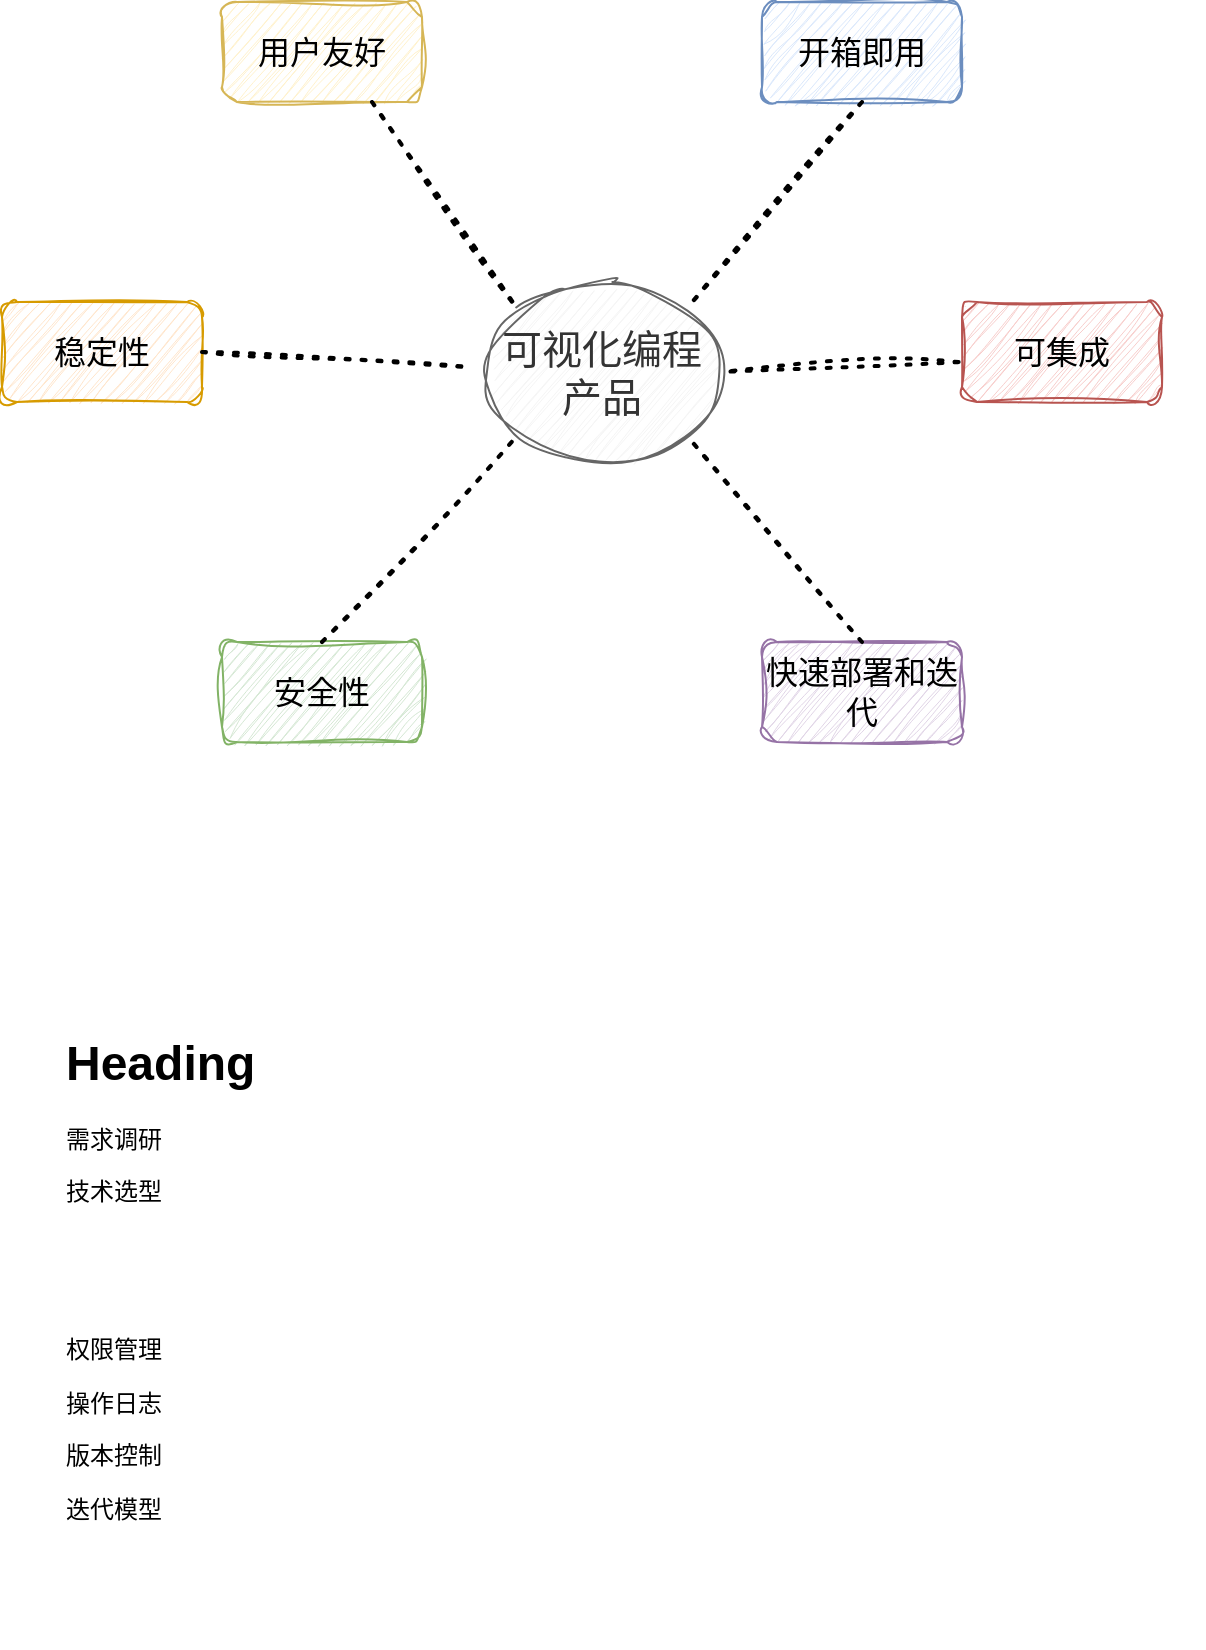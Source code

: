 <mxfile version="24.0.6" type="github">
  <diagram name="第 1 页" id="LhYoBNnIXYvUIdakrXG9">
    <mxGraphModel dx="911" dy="610" grid="1" gridSize="10" guides="1" tooltips="1" connect="1" arrows="1" fold="1" page="1" pageScale="1" pageWidth="827" pageHeight="1169" math="0" shadow="0">
      <root>
        <mxCell id="0" />
        <mxCell id="1" parent="0" />
        <mxCell id="B5gOMp8xm6Joewe3P2-x-8" value="&lt;font style=&quot;font-size: 16px;&quot;&gt;开箱即用&lt;/font&gt;" style="rounded=1;whiteSpace=wrap;html=1;fontSize=16;fillColor=#dae8fc;strokeColor=#6c8ebf;sketch=1;curveFitting=1;jiggle=2;" vertex="1" parent="1">
          <mxGeometry x="470" y="270" width="100" height="50" as="geometry" />
        </mxCell>
        <mxCell id="B5gOMp8xm6Joewe3P2-x-9" value="&lt;font style=&quot;font-size: 16px;&quot;&gt;用户友好&lt;/font&gt;" style="rounded=1;whiteSpace=wrap;html=1;fontSize=16;fillColor=#fff2cc;strokeColor=#d6b656;sketch=1;curveFitting=1;jiggle=2;" vertex="1" parent="1">
          <mxGeometry x="200" y="270" width="100" height="50" as="geometry" />
        </mxCell>
        <mxCell id="B5gOMp8xm6Joewe3P2-x-13" value="&lt;span style=&quot;font-size: 16px;&quot;&gt;快速部署和迭代&lt;/span&gt;" style="rounded=1;whiteSpace=wrap;html=1;fontSize=16;fillColor=#e1d5e7;strokeColor=#9673a6;sketch=1;curveFitting=1;jiggle=2;" vertex="1" parent="1">
          <mxGeometry x="470" y="590" width="100" height="50" as="geometry" />
        </mxCell>
        <mxCell id="B5gOMp8xm6Joewe3P2-x-18" value="安全性" style="rounded=1;whiteSpace=wrap;html=1;fontSize=16;fillColor=#d5e8d4;strokeColor=#82b366;sketch=1;curveFitting=1;jiggle=2;" vertex="1" parent="1">
          <mxGeometry x="200" y="590" width="100" height="50" as="geometry" />
        </mxCell>
        <mxCell id="B5gOMp8xm6Joewe3P2-x-19" value="稳定性" style="rounded=1;whiteSpace=wrap;html=1;fontSize=16;fillColor=#ffe6cc;strokeColor=#d79b00;sketch=1;curveFitting=1;jiggle=2;" vertex="1" parent="1">
          <mxGeometry x="90" y="420" width="100" height="50" as="geometry" />
        </mxCell>
        <mxCell id="B5gOMp8xm6Joewe3P2-x-20" value="可集成" style="rounded=1;whiteSpace=wrap;html=1;fontSize=16;fillColor=#f8cecc;strokeColor=#b85450;sketch=1;curveFitting=1;jiggle=2;" vertex="1" parent="1">
          <mxGeometry x="570" y="420" width="100" height="50" as="geometry" />
        </mxCell>
        <mxCell id="B5gOMp8xm6Joewe3P2-x-23" value="&lt;span style=&quot;color: rgb(51, 51, 51);&quot;&gt;&lt;font style=&quot;font-size: 20px;&quot;&gt;可视化编程产品&lt;/font&gt;&lt;/span&gt;" style="ellipse;whiteSpace=wrap;html=1;fillColor=#f5f5f5;fontColor=#333333;strokeColor=#666666;sketch=1;curveFitting=1;jiggle=2;" vertex="1" parent="1">
          <mxGeometry x="330" y="410" width="120" height="90" as="geometry" />
        </mxCell>
        <mxCell id="B5gOMp8xm6Joewe3P2-x-25" value="" style="endArrow=none;dashed=1;html=1;dashPattern=1 3;strokeWidth=2;rounded=0;exitX=0.75;exitY=1;exitDx=0;exitDy=0;entryX=0;entryY=0;entryDx=0;entryDy=0;sketch=1;curveFitting=1;jiggle=2;" edge="1" parent="1" source="B5gOMp8xm6Joewe3P2-x-9" target="B5gOMp8xm6Joewe3P2-x-23">
          <mxGeometry width="50" height="50" relative="1" as="geometry">
            <mxPoint x="330" y="490" as="sourcePoint" />
            <mxPoint x="380" y="440" as="targetPoint" />
          </mxGeometry>
        </mxCell>
        <mxCell id="B5gOMp8xm6Joewe3P2-x-26" value="" style="endArrow=none;dashed=1;html=1;dashPattern=1 3;strokeWidth=2;rounded=0;exitX=0.5;exitY=1;exitDx=0;exitDy=0;entryX=1;entryY=0;entryDx=0;entryDy=0;sketch=1;curveFitting=1;jiggle=2;" edge="1" parent="1" source="B5gOMp8xm6Joewe3P2-x-8" target="B5gOMp8xm6Joewe3P2-x-23">
          <mxGeometry width="50" height="50" relative="1" as="geometry">
            <mxPoint x="285" y="330" as="sourcePoint" />
            <mxPoint x="357" y="433" as="targetPoint" />
          </mxGeometry>
        </mxCell>
        <mxCell id="B5gOMp8xm6Joewe3P2-x-27" value="" style="endArrow=none;dashed=1;html=1;dashPattern=1 3;strokeWidth=2;rounded=0;exitX=-0.017;exitY=0.601;exitDx=0;exitDy=0;entryX=1;entryY=0.5;entryDx=0;entryDy=0;exitPerimeter=0;sketch=1;curveFitting=1;jiggle=2;" edge="1" parent="1" source="B5gOMp8xm6Joewe3P2-x-20" target="B5gOMp8xm6Joewe3P2-x-23">
          <mxGeometry width="50" height="50" relative="1" as="geometry">
            <mxPoint x="530" y="330" as="sourcePoint" />
            <mxPoint x="443" y="433" as="targetPoint" />
          </mxGeometry>
        </mxCell>
        <mxCell id="B5gOMp8xm6Joewe3P2-x-28" value="" style="endArrow=none;dashed=1;html=1;dashPattern=1 3;strokeWidth=2;rounded=0;exitX=0.5;exitY=0;exitDx=0;exitDy=0;entryX=1;entryY=1;entryDx=0;entryDy=0;sketch=1;curveFitting=1;jiggle=2;" edge="1" parent="1" source="B5gOMp8xm6Joewe3P2-x-13" target="B5gOMp8xm6Joewe3P2-x-23">
          <mxGeometry width="50" height="50" relative="1" as="geometry">
            <mxPoint x="578" y="460" as="sourcePoint" />
            <mxPoint x="460" y="465" as="targetPoint" />
          </mxGeometry>
        </mxCell>
        <mxCell id="B5gOMp8xm6Joewe3P2-x-29" value="" style="endArrow=none;dashed=1;html=1;dashPattern=1 3;strokeWidth=2;rounded=0;exitX=0.5;exitY=0;exitDx=0;exitDy=0;entryX=0;entryY=1;entryDx=0;entryDy=0;sketch=1;curveFitting=1;jiggle=2;" edge="1" parent="1" source="B5gOMp8xm6Joewe3P2-x-18" target="B5gOMp8xm6Joewe3P2-x-23">
          <mxGeometry width="50" height="50" relative="1" as="geometry">
            <mxPoint x="530" y="600" as="sourcePoint" />
            <mxPoint x="443" y="497" as="targetPoint" />
          </mxGeometry>
        </mxCell>
        <mxCell id="B5gOMp8xm6Joewe3P2-x-30" value="" style="endArrow=none;dashed=1;html=1;dashPattern=1 3;strokeWidth=2;rounded=0;exitX=1;exitY=0.5;exitDx=0;exitDy=0;entryX=-0.037;entryY=0.475;entryDx=0;entryDy=0;entryPerimeter=0;sketch=1;curveFitting=1;jiggle=2;" edge="1" parent="1" source="B5gOMp8xm6Joewe3P2-x-19" target="B5gOMp8xm6Joewe3P2-x-23">
          <mxGeometry width="50" height="50" relative="1" as="geometry">
            <mxPoint x="260" y="600" as="sourcePoint" />
            <mxPoint x="357" y="497" as="targetPoint" />
          </mxGeometry>
        </mxCell>
        <mxCell id="B5gOMp8xm6Joewe3P2-x-33" value="&lt;h1 style=&quot;margin-top: 0px;&quot;&gt;Heading&lt;/h1&gt;&lt;p&gt;需求调研&lt;/p&gt;&lt;p&gt;技术选型&lt;/p&gt;&lt;p&gt;&lt;br&gt;&lt;/p&gt;&lt;p&gt;&lt;br&gt;&lt;/p&gt;&lt;p&gt;权限管理&lt;/p&gt;&lt;p&gt;操作日志&lt;/p&gt;&lt;p&gt;版本控制&lt;/p&gt;&lt;p&gt;迭代模型&lt;/p&gt;" style="text;html=1;whiteSpace=wrap;overflow=hidden;rounded=0;" vertex="1" parent="1">
          <mxGeometry x="120" y="780" width="571" height="310" as="geometry" />
        </mxCell>
      </root>
    </mxGraphModel>
  </diagram>
</mxfile>
